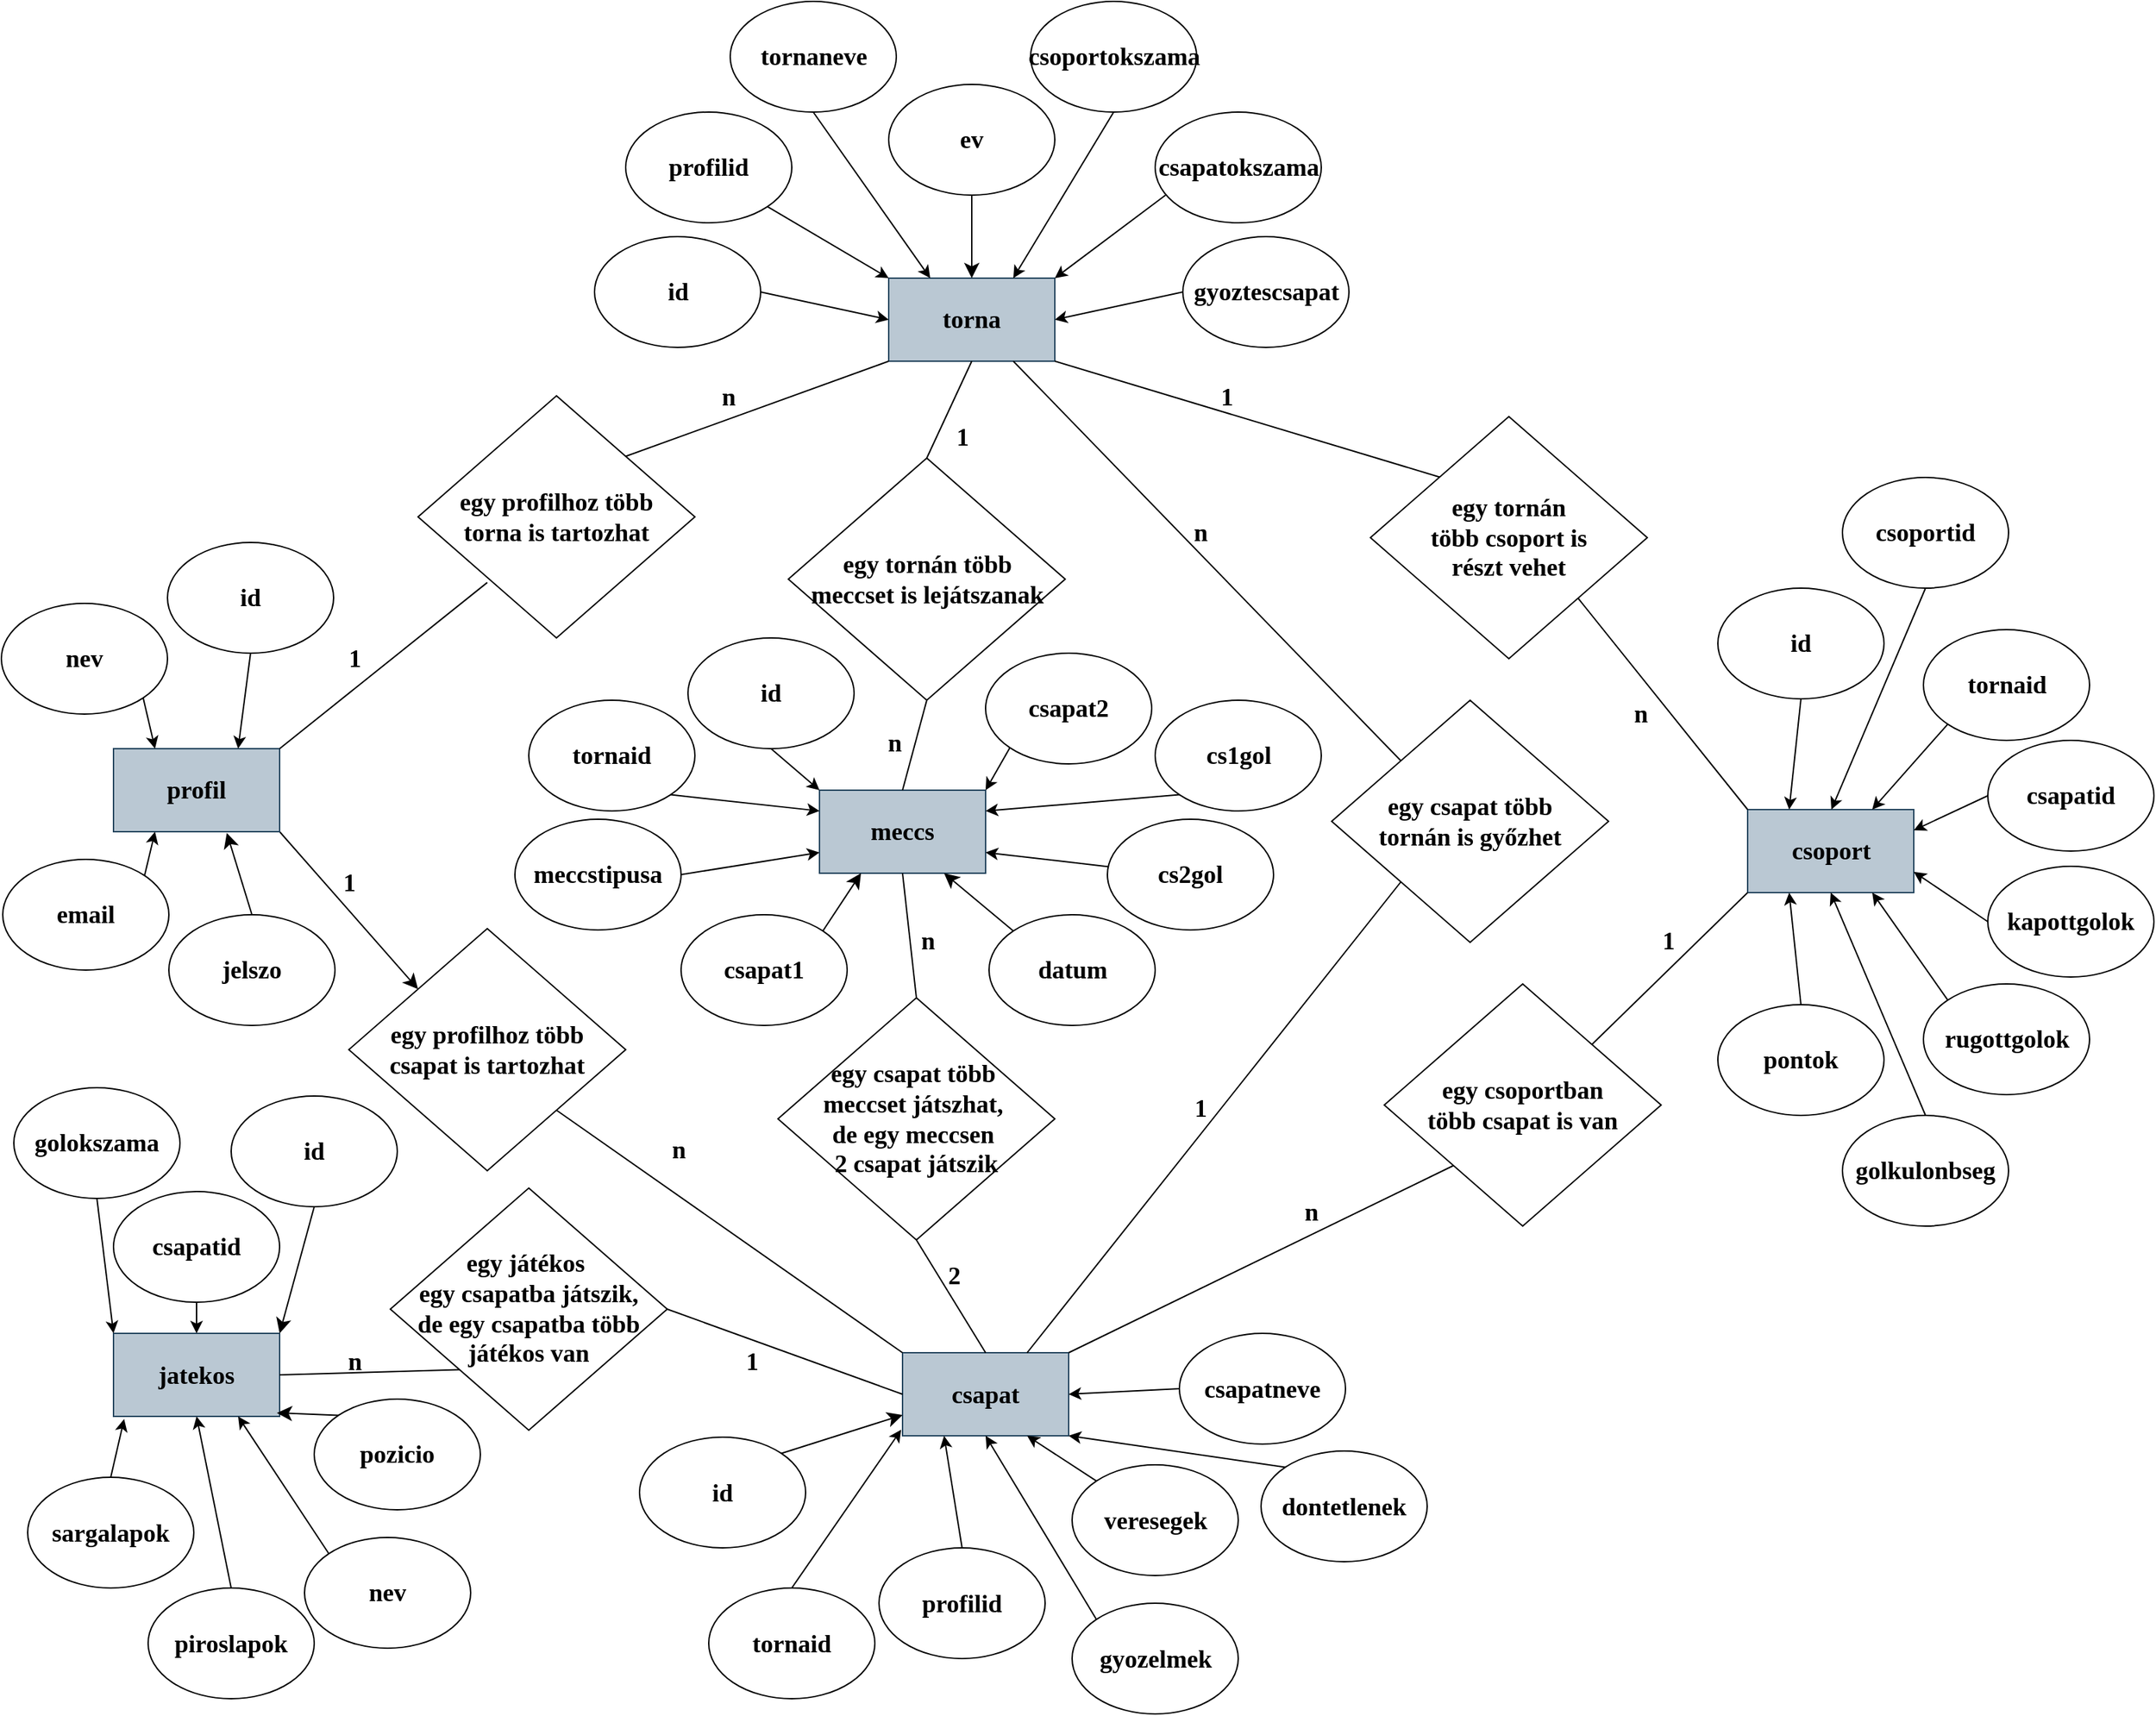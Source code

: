 <mxfile version="26.1.1">
  <diagram name="1 oldal" id="45SWZGfpTmhMQtiN2HCz">
    <mxGraphModel dx="5502" dy="1238" grid="1" gridSize="10" guides="1" tooltips="1" connect="1" arrows="1" fold="1" page="1" pageScale="1" pageWidth="827" pageHeight="1169" math="0" shadow="0">
      <root>
        <mxCell id="0" />
        <mxCell id="1" parent="0" />
        <mxCell id="uHJgrBrWEWg00T_D0lwI-1" value="&lt;font&gt;torna&lt;/font&gt;" style="rounded=0;whiteSpace=wrap;html=1;strokeWidth=1;fontStyle=1;fontSize=18;fontFamily=Times New Roman;fillColor=#bac8d3;strokeColor=#23445d;align=center;" parent="1" vertex="1">
          <mxGeometry x="-2568" y="200" width="120" height="60" as="geometry" />
        </mxCell>
        <mxCell id="uHJgrBrWEWg00T_D0lwI-2" value="&lt;font&gt;tornaneve&lt;/font&gt;" style="ellipse;whiteSpace=wrap;html=1;strokeWidth=1;fontStyle=1;fontSize=18;fontFamily=Times New Roman;align=center;" parent="1" vertex="1">
          <mxGeometry x="-2682.5" width="120" height="80" as="geometry" />
        </mxCell>
        <mxCell id="uHJgrBrWEWg00T_D0lwI-3" value="&lt;font&gt;csapatokszama&lt;/font&gt;" style="ellipse;whiteSpace=wrap;html=1;strokeWidth=1;fontStyle=1;fontSize=18;fontFamily=Times New Roman;align=center;" parent="1" vertex="1">
          <mxGeometry x="-2375.5" y="80" width="120" height="80" as="geometry" />
        </mxCell>
        <mxCell id="uHJgrBrWEWg00T_D0lwI-4" value="&lt;font&gt;id&lt;/font&gt;" style="ellipse;whiteSpace=wrap;html=1;strokeWidth=1;fontStyle=1;fontSize=18;fontFamily=Times New Roman;align=center;" parent="1" vertex="1">
          <mxGeometry x="-2780.5" y="170" width="120" height="80" as="geometry" />
        </mxCell>
        <mxCell id="uHJgrBrWEWg00T_D0lwI-6" value="&lt;font&gt;gyoztescsapat&lt;/font&gt;" style="ellipse;whiteSpace=wrap;html=1;strokeWidth=1;fontStyle=1;fontSize=18;fontFamily=Times New Roman;align=center;" parent="1" vertex="1">
          <mxGeometry x="-2355.5" y="170" width="120" height="80" as="geometry" />
        </mxCell>
        <mxCell id="uHJgrBrWEWg00T_D0lwI-7" value="" style="endArrow=classic;html=1;rounded=0;exitX=1;exitY=0.5;exitDx=0;exitDy=0;strokeWidth=1;fontStyle=1;fontSize=18;fontFamily=Times New Roman;entryX=0;entryY=0.5;entryDx=0;entryDy=0;align=center;" parent="1" source="uHJgrBrWEWg00T_D0lwI-4" target="uHJgrBrWEWg00T_D0lwI-1" edge="1">
          <mxGeometry width="50" height="50" relative="1" as="geometry">
            <mxPoint x="-2422.5" y="300" as="sourcePoint" />
            <mxPoint x="-2588" y="210" as="targetPoint" />
          </mxGeometry>
        </mxCell>
        <mxCell id="uHJgrBrWEWg00T_D0lwI-8" value="" style="endArrow=classic;html=1;rounded=0;exitX=0.5;exitY=1;exitDx=0;exitDy=0;entryX=0.25;entryY=0;entryDx=0;entryDy=0;strokeWidth=1;fontStyle=1;fontSize=18;fontFamily=Times New Roman;align=center;" parent="1" source="uHJgrBrWEWg00T_D0lwI-2" target="uHJgrBrWEWg00T_D0lwI-1" edge="1">
          <mxGeometry width="50" height="50" relative="1" as="geometry">
            <mxPoint x="-2152.5" y="310" as="sourcePoint" />
            <mxPoint x="-2102.5" y="260" as="targetPoint" />
          </mxGeometry>
        </mxCell>
        <mxCell id="uHJgrBrWEWg00T_D0lwI-9" value="" style="endArrow=classic;html=1;rounded=0;entryX=1;entryY=0;entryDx=0;entryDy=0;strokeWidth=1;fontStyle=1;fontSize=18;fontFamily=Times New Roman;align=center;" parent="1" target="uHJgrBrWEWg00T_D0lwI-1" edge="1">
          <mxGeometry width="50" height="50" relative="1" as="geometry">
            <mxPoint x="-2368" y="140" as="sourcePoint" />
            <mxPoint x="-2102.5" y="260" as="targetPoint" />
          </mxGeometry>
        </mxCell>
        <mxCell id="uHJgrBrWEWg00T_D0lwI-10" value="" style="endArrow=classic;html=1;rounded=0;exitX=0;exitY=0.5;exitDx=0;exitDy=0;entryX=1;entryY=0.5;entryDx=0;entryDy=0;strokeWidth=1;fontStyle=1;fontSize=18;fontFamily=Times New Roman;align=center;" parent="1" source="uHJgrBrWEWg00T_D0lwI-6" target="uHJgrBrWEWg00T_D0lwI-1" edge="1">
          <mxGeometry width="50" height="50" relative="1" as="geometry">
            <mxPoint x="-2152.5" y="310" as="sourcePoint" />
            <mxPoint x="-2102.5" y="260" as="targetPoint" />
          </mxGeometry>
        </mxCell>
        <mxCell id="uHJgrBrWEWg00T_D0lwI-11" value="&lt;font&gt;csoport&lt;/font&gt;" style="rounded=0;whiteSpace=wrap;html=1;strokeWidth=1;fontStyle=1;fontSize=18;fontFamily=Times New Roman;fillColor=#bac8d3;strokeColor=#23445d;align=center;" parent="1" vertex="1">
          <mxGeometry x="-1947.5" y="584" width="120" height="60" as="geometry" />
        </mxCell>
        <mxCell id="uHJgrBrWEWg00T_D0lwI-12" value="&lt;font&gt;pontok&lt;/font&gt;" style="ellipse;whiteSpace=wrap;html=1;strokeWidth=1;fontStyle=1;fontSize=18;fontFamily=Times New Roman;align=center;" parent="1" vertex="1">
          <mxGeometry x="-1969" y="725" width="120" height="80" as="geometry" />
        </mxCell>
        <mxCell id="uHJgrBrWEWg00T_D0lwI-13" value="&lt;font&gt;id&lt;/font&gt;" style="ellipse;whiteSpace=wrap;html=1;strokeWidth=1;fontStyle=1;fontSize=18;fontFamily=Times New Roman;align=center;" parent="1" vertex="1">
          <mxGeometry x="-1969" y="424" width="120" height="80" as="geometry" />
        </mxCell>
        <mxCell id="uHJgrBrWEWg00T_D0lwI-14" value="&lt;font&gt;csoportid&lt;/font&gt;" style="ellipse;whiteSpace=wrap;html=1;strokeWidth=1;fontStyle=1;fontSize=18;fontFamily=Times New Roman;align=center;" parent="1" vertex="1">
          <mxGeometry x="-1879" y="344" width="120" height="80" as="geometry" />
        </mxCell>
        <mxCell id="uHJgrBrWEWg00T_D0lwI-16" value="" style="endArrow=classic;html=1;rounded=0;exitX=0.5;exitY=1;exitDx=0;exitDy=0;strokeWidth=1;fontStyle=1;fontSize=18;fontFamily=Times New Roman;align=center;" parent="1" source="uHJgrBrWEWg00T_D0lwI-14" edge="1">
          <mxGeometry width="50" height="50" relative="1" as="geometry">
            <mxPoint x="-1787.5" y="704" as="sourcePoint" />
            <mxPoint x="-1887" y="584" as="targetPoint" />
          </mxGeometry>
        </mxCell>
        <mxCell id="uHJgrBrWEWg00T_D0lwI-17" value="" style="endArrow=classic;html=1;rounded=0;exitX=0.5;exitY=0;exitDx=0;exitDy=0;entryX=0.25;entryY=1;entryDx=0;entryDy=0;strokeWidth=1;fontStyle=1;fontSize=18;fontFamily=Times New Roman;align=center;" parent="1" source="uHJgrBrWEWg00T_D0lwI-12" target="uHJgrBrWEWg00T_D0lwI-11" edge="1">
          <mxGeometry width="50" height="50" relative="1" as="geometry">
            <mxPoint x="-1887.5" y="714" as="sourcePoint" />
            <mxPoint x="-1887.5" y="644" as="targetPoint" />
          </mxGeometry>
        </mxCell>
        <mxCell id="uHJgrBrWEWg00T_D0lwI-18" value="" style="endArrow=classic;html=1;rounded=0;exitX=0.5;exitY=1;exitDx=0;exitDy=0;entryX=0.25;entryY=0;entryDx=0;entryDy=0;strokeWidth=1;fontStyle=1;fontSize=18;fontFamily=Times New Roman;align=center;" parent="1" source="uHJgrBrWEWg00T_D0lwI-13" target="uHJgrBrWEWg00T_D0lwI-11" edge="1">
          <mxGeometry width="50" height="50" relative="1" as="geometry">
            <mxPoint x="-1517.5" y="714" as="sourcePoint" />
            <mxPoint x="-1467.5" y="664" as="targetPoint" />
          </mxGeometry>
        </mxCell>
        <mxCell id="uHJgrBrWEWg00T_D0lwI-20" value="&lt;font&gt;golkulonbseg&lt;/font&gt;" style="ellipse;whiteSpace=wrap;html=1;strokeWidth=1;fontStyle=1;fontSize=18;fontFamily=Times New Roman;align=center;" parent="1" vertex="1">
          <mxGeometry x="-1879" y="805" width="120" height="80" as="geometry" />
        </mxCell>
        <mxCell id="uHJgrBrWEWg00T_D0lwI-21" value="&lt;font&gt;kapottgolok&lt;/font&gt;" style="ellipse;whiteSpace=wrap;html=1;strokeWidth=1;fontStyle=1;fontSize=18;fontFamily=Times New Roman;align=center;" parent="1" vertex="1">
          <mxGeometry x="-1774" y="625" width="120" height="80" as="geometry" />
        </mxCell>
        <mxCell id="uHJgrBrWEWg00T_D0lwI-22" value="&lt;font&gt;tornaid&lt;/font&gt;" style="ellipse;whiteSpace=wrap;html=1;strokeWidth=1;fontStyle=1;fontSize=18;fontFamily=Times New Roman;align=center;" parent="1" vertex="1">
          <mxGeometry x="-1820.5" y="454" width="120" height="80" as="geometry" />
        </mxCell>
        <mxCell id="uHJgrBrWEWg00T_D0lwI-28" value="" style="endArrow=classic;html=1;rounded=0;exitX=0.5;exitY=0;exitDx=0;exitDy=0;entryX=0.5;entryY=1;entryDx=0;entryDy=0;strokeWidth=1;fontStyle=1;fontSize=18;fontFamily=Times New Roman;align=center;" parent="1" source="uHJgrBrWEWg00T_D0lwI-20" target="uHJgrBrWEWg00T_D0lwI-11" edge="1">
          <mxGeometry width="50" height="50" relative="1" as="geometry">
            <mxPoint x="-1887.5" y="444" as="sourcePoint" />
            <mxPoint x="-1837.5" y="394" as="targetPoint" />
          </mxGeometry>
        </mxCell>
        <mxCell id="uHJgrBrWEWg00T_D0lwI-29" value="" style="endArrow=classic;html=1;rounded=0;entryX=1;entryY=0.75;entryDx=0;entryDy=0;exitX=0;exitY=0.5;exitDx=0;exitDy=0;strokeWidth=1;fontStyle=1;fontSize=18;fontFamily=Times New Roman;align=center;" parent="1" source="uHJgrBrWEWg00T_D0lwI-21" target="uHJgrBrWEWg00T_D0lwI-11" edge="1">
          <mxGeometry width="50" height="50" relative="1" as="geometry">
            <mxPoint x="-1626.5" y="574" as="sourcePoint" />
            <mxPoint x="-1837.5" y="394" as="targetPoint" />
          </mxGeometry>
        </mxCell>
        <mxCell id="uHJgrBrWEWg00T_D0lwI-30" value="" style="endArrow=classic;html=1;rounded=0;exitX=0;exitY=1;exitDx=0;exitDy=0;entryX=0.75;entryY=0;entryDx=0;entryDy=0;strokeWidth=1;fontStyle=1;fontSize=18;fontFamily=Times New Roman;align=center;" parent="1" source="uHJgrBrWEWg00T_D0lwI-22" target="uHJgrBrWEWg00T_D0lwI-11" edge="1">
          <mxGeometry width="50" height="50" relative="1" as="geometry">
            <mxPoint x="-1887.5" y="444" as="sourcePoint" />
            <mxPoint x="-1837.5" y="394" as="targetPoint" />
          </mxGeometry>
        </mxCell>
        <mxCell id="uHJgrBrWEWg00T_D0lwI-32" value="csapatid" style="ellipse;whiteSpace=wrap;html=1;strokeWidth=1;fontStyle=1;fontSize=18;fontFamily=Times New Roman;align=center;" parent="1" vertex="1">
          <mxGeometry x="-1774" y="534" width="120" height="80" as="geometry" />
        </mxCell>
        <mxCell id="uHJgrBrWEWg00T_D0lwI-33" value="rugottgolok" style="ellipse;whiteSpace=wrap;html=1;strokeWidth=1;fontStyle=1;fontSize=18;fontFamily=Times New Roman;align=center;" parent="1" vertex="1">
          <mxGeometry x="-1820.5" y="710" width="120" height="80" as="geometry" />
        </mxCell>
        <mxCell id="uHJgrBrWEWg00T_D0lwI-37" value="" style="endArrow=classic;html=1;rounded=0;exitX=0;exitY=0;exitDx=0;exitDy=0;entryX=0.75;entryY=1;entryDx=0;entryDy=0;strokeWidth=1;fontStyle=1;fontSize=18;fontFamily=Times New Roman;align=center;" parent="1" source="uHJgrBrWEWg00T_D0lwI-33" target="uHJgrBrWEWg00T_D0lwI-11" edge="1">
          <mxGeometry width="50" height="50" relative="1" as="geometry">
            <mxPoint x="-1796.5" y="664" as="sourcePoint" />
            <mxPoint x="-1746.5" y="614" as="targetPoint" />
          </mxGeometry>
        </mxCell>
        <mxCell id="uHJgrBrWEWg00T_D0lwI-38" value="" style="endArrow=classic;html=1;rounded=0;exitX=0;exitY=0.5;exitDx=0;exitDy=0;entryX=1;entryY=0.25;entryDx=0;entryDy=0;strokeWidth=1;fontStyle=1;fontSize=18;fontFamily=Times New Roman;align=center;" parent="1" source="uHJgrBrWEWg00T_D0lwI-32" target="uHJgrBrWEWg00T_D0lwI-11" edge="1">
          <mxGeometry width="50" height="50" relative="1" as="geometry">
            <mxPoint x="-1796.5" y="664" as="sourcePoint" />
            <mxPoint x="-1746.5" y="614" as="targetPoint" />
          </mxGeometry>
        </mxCell>
        <mxCell id="eKnDjKVCo1M3a6YPKCMk-15" style="edgeStyle=none;curved=1;rounded=0;orthogonalLoop=1;jettySize=auto;html=1;exitX=1;exitY=1;exitDx=0;exitDy=0;entryX=0;entryY=0;entryDx=0;entryDy=0;fontSize=18;startSize=8;endSize=8;fontStyle=1;align=center;fontFamily=Times New Roman;" edge="1" parent="1" source="PWvbE_PI87FFjgbpCW56-3" target="PWvbE_PI87FFjgbpCW56-80">
          <mxGeometry relative="1" as="geometry" />
        </mxCell>
        <mxCell id="eKnDjKVCo1M3a6YPKCMk-16" value="1" style="edgeLabel;html=1;align=center;verticalAlign=middle;resizable=0;points=[];fontSize=18;fontStyle=1;fontFamily=Times New Roman;" vertex="1" connectable="0" parent="eKnDjKVCo1M3a6YPKCMk-15">
          <mxGeometry x="-0.208" y="13" relative="1" as="geometry">
            <mxPoint as="offset" />
          </mxGeometry>
        </mxCell>
        <mxCell id="PWvbE_PI87FFjgbpCW56-3" value="&lt;font&gt;&lt;span&gt;profil&lt;/span&gt;&lt;/font&gt;" style="rounded=0;whiteSpace=wrap;html=1;fontSize=18;strokeWidth=1;fontStyle=1;fillColor=#bac8d3;strokeColor=#23445d;align=center;fontFamily=Times New Roman;" parent="1" vertex="1">
          <mxGeometry x="-3128" y="540" width="120" height="60" as="geometry" />
        </mxCell>
        <mxCell id="PWvbE_PI87FFjgbpCW56-4" value="&lt;font&gt;id&lt;/font&gt;" style="ellipse;whiteSpace=wrap;html=1;strokeWidth=1;fontStyle=1;fontSize=18;fontFamily=Times New Roman;align=center;" parent="1" vertex="1">
          <mxGeometry x="-3089" y="391" width="120" height="80" as="geometry" />
        </mxCell>
        <mxCell id="PWvbE_PI87FFjgbpCW56-6" value="&lt;font&gt;nev&lt;/font&gt;" style="ellipse;whiteSpace=wrap;html=1;strokeWidth=1;fontStyle=1;fontSize=18;fontFamily=Times New Roman;align=center;" parent="1" vertex="1">
          <mxGeometry x="-3209" y="435" width="120" height="80" as="geometry" />
        </mxCell>
        <mxCell id="PWvbE_PI87FFjgbpCW56-7" value="&lt;font&gt;email&lt;/font&gt;" style="ellipse;whiteSpace=wrap;html=1;strokeWidth=1;fontStyle=1;fontSize=18;fontFamily=Times New Roman;align=center;" parent="1" vertex="1">
          <mxGeometry x="-3208" y="620" width="120" height="80" as="geometry" />
        </mxCell>
        <mxCell id="PWvbE_PI87FFjgbpCW56-8" value="" style="endArrow=classic;html=1;rounded=0;exitX=0.5;exitY=1;exitDx=0;exitDy=0;fontSize=18;strokeWidth=1;fontStyle=1;entryX=0.75;entryY=0;entryDx=0;entryDy=0;align=center;fontFamily=Times New Roman;" parent="1" source="PWvbE_PI87FFjgbpCW56-4" target="PWvbE_PI87FFjgbpCW56-3" edge="1">
          <mxGeometry width="50" height="50" relative="1" as="geometry">
            <mxPoint x="-2938" y="450" as="sourcePoint" />
            <mxPoint x="-3128" y="555" as="targetPoint" />
          </mxGeometry>
        </mxCell>
        <mxCell id="PWvbE_PI87FFjgbpCW56-10" value="" style="endArrow=classic;html=1;rounded=0;fontSize=18;strokeWidth=1;fontStyle=1;entryX=0.25;entryY=1;entryDx=0;entryDy=0;exitX=1;exitY=0;exitDx=0;exitDy=0;align=center;fontFamily=Times New Roman;" parent="1" source="PWvbE_PI87FFjgbpCW56-7" target="PWvbE_PI87FFjgbpCW56-3" edge="1">
          <mxGeometry width="50" height="50" relative="1" as="geometry">
            <mxPoint x="-3226" y="570" as="sourcePoint" />
            <mxPoint x="-3128" y="600" as="targetPoint" />
          </mxGeometry>
        </mxCell>
        <mxCell id="PWvbE_PI87FFjgbpCW56-11" value="" style="endArrow=classic;html=1;rounded=0;exitX=1;exitY=1;exitDx=0;exitDy=0;entryX=0.25;entryY=0;entryDx=0;entryDy=0;fontSize=18;strokeWidth=1;fontStyle=1;align=center;fontFamily=Times New Roman;" parent="1" source="PWvbE_PI87FFjgbpCW56-6" target="PWvbE_PI87FFjgbpCW56-3" edge="1">
          <mxGeometry width="50" height="50" relative="1" as="geometry">
            <mxPoint x="-2938" y="450" as="sourcePoint" />
            <mxPoint x="-2888" y="400" as="targetPoint" />
          </mxGeometry>
        </mxCell>
        <mxCell id="PWvbE_PI87FFjgbpCW56-12" value="&lt;font&gt;&lt;span&gt;csapat&lt;/span&gt;&lt;/font&gt;" style="rounded=0;whiteSpace=wrap;html=1;fontSize=18;strokeWidth=1;fontStyle=1;fillColor=#bac8d3;strokeColor=#23445d;align=center;fontFamily=Times New Roman;" parent="1" vertex="1">
          <mxGeometry x="-2558" y="976.5" width="120" height="60" as="geometry" />
        </mxCell>
        <mxCell id="PWvbE_PI87FFjgbpCW56-13" value="&lt;font&gt;csapatneve&lt;/font&gt;" style="ellipse;whiteSpace=wrap;html=1;strokeWidth=1;fontStyle=1;fontSize=18;fontFamily=Times New Roman;align=center;" parent="1" vertex="1">
          <mxGeometry x="-2358" y="962.5" width="120" height="80" as="geometry" />
        </mxCell>
        <mxCell id="PWvbE_PI87FFjgbpCW56-14" value="&lt;font&gt;dontetlenek&lt;/font&gt;" style="ellipse;whiteSpace=wrap;html=1;strokeWidth=1;fontStyle=1;fontSize=18;fontFamily=Times New Roman;align=center;" parent="1" vertex="1">
          <mxGeometry x="-2299" y="1047.5" width="120" height="80" as="geometry" />
        </mxCell>
        <mxCell id="PWvbE_PI87FFjgbpCW56-15" value="&lt;font&gt;tornaid&lt;/font&gt;" style="ellipse;whiteSpace=wrap;html=1;strokeWidth=1;fontStyle=1;fontSize=18;fontFamily=Times New Roman;align=center;" parent="1" vertex="1">
          <mxGeometry x="-2698" y="1146.5" width="120" height="80" as="geometry" />
        </mxCell>
        <mxCell id="PWvbE_PI87FFjgbpCW56-17" value="" style="endArrow=classic;html=1;rounded=0;exitX=0;exitY=0.5;exitDx=0;exitDy=0;fontSize=18;strokeWidth=1;fontStyle=1;entryX=1;entryY=0.5;entryDx=0;entryDy=0;align=center;fontFamily=Times New Roman;" parent="1" source="PWvbE_PI87FFjgbpCW56-13" target="PWvbE_PI87FFjgbpCW56-12" edge="1">
          <mxGeometry width="50" height="50" relative="1" as="geometry">
            <mxPoint x="-2395" y="876.5" as="sourcePoint" />
            <mxPoint x="-2438" y="1007.5" as="targetPoint" />
          </mxGeometry>
        </mxCell>
        <mxCell id="PWvbE_PI87FFjgbpCW56-18" value="" style="endArrow=classic;html=1;rounded=0;exitX=0;exitY=0;exitDx=0;exitDy=0;fontSize=18;strokeWidth=1;fontStyle=1;entryX=1;entryY=1;entryDx=0;entryDy=0;align=center;fontFamily=Times New Roman;" parent="1" source="PWvbE_PI87FFjgbpCW56-14" target="PWvbE_PI87FFjgbpCW56-12" edge="1">
          <mxGeometry width="50" height="50" relative="1" as="geometry">
            <mxPoint x="-2425" y="866.5" as="sourcePoint" />
            <mxPoint x="-2438" y="1037.5" as="targetPoint" />
          </mxGeometry>
        </mxCell>
        <mxCell id="PWvbE_PI87FFjgbpCW56-20" value="" style="endArrow=classic;html=1;rounded=0;exitX=0.5;exitY=0;exitDx=0;exitDy=0;entryX=-0.008;entryY=0.927;entryDx=0;entryDy=0;fontSize=18;strokeWidth=1;fontStyle=1;entryPerimeter=0;align=center;fontFamily=Times New Roman;" parent="1" source="PWvbE_PI87FFjgbpCW56-15" target="PWvbE_PI87FFjgbpCW56-12" edge="1">
          <mxGeometry width="50" height="50" relative="1" as="geometry">
            <mxPoint x="-2602" y="866.5" as="sourcePoint" />
            <mxPoint x="-2345" y="826.5" as="targetPoint" />
          </mxGeometry>
        </mxCell>
        <mxCell id="PWvbE_PI87FFjgbpCW56-21" value="&lt;font&gt;&lt;span&gt;meccs&lt;/span&gt;&lt;/font&gt;" style="rounded=0;whiteSpace=wrap;html=1;fontSize=18;strokeWidth=1;fontStyle=1;fillColor=#bac8d3;strokeColor=#23445d;align=center;fontFamily=Times New Roman;" parent="1" vertex="1">
          <mxGeometry x="-2618" y="570" width="120" height="60" as="geometry" />
        </mxCell>
        <mxCell id="PWvbE_PI87FFjgbpCW56-22" value="&lt;font&gt;id&lt;/font&gt;" style="ellipse;whiteSpace=wrap;html=1;strokeWidth=1;fontStyle=1;fontSize=18;fontFamily=Times New Roman;align=center;" parent="1" vertex="1">
          <mxGeometry x="-2713" y="460" width="120" height="80" as="geometry" />
        </mxCell>
        <mxCell id="PWvbE_PI87FFjgbpCW56-23" value="&lt;font&gt;tornaid&lt;/font&gt;" style="ellipse;whiteSpace=wrap;html=1;strokeWidth=1;fontStyle=1;fontSize=18;fontFamily=Times New Roman;align=center;" parent="1" vertex="1">
          <mxGeometry x="-2828" y="505" width="120" height="80" as="geometry" />
        </mxCell>
        <mxCell id="PWvbE_PI87FFjgbpCW56-24" value="&lt;font&gt;csapat2&lt;/font&gt;" style="ellipse;whiteSpace=wrap;html=1;strokeWidth=1;fontStyle=1;fontSize=18;fontFamily=Times New Roman;align=center;" parent="1" vertex="1">
          <mxGeometry x="-2498" y="471" width="120" height="80" as="geometry" />
        </mxCell>
        <mxCell id="PWvbE_PI87FFjgbpCW56-25" value="&lt;font&gt;meccstipusa&lt;/font&gt;" style="ellipse;whiteSpace=wrap;html=1;strokeWidth=1;fontStyle=1;fontSize=18;fontFamily=Times New Roman;align=center;" parent="1" vertex="1">
          <mxGeometry x="-2838" y="591" width="120" height="80" as="geometry" />
        </mxCell>
        <mxCell id="PWvbE_PI87FFjgbpCW56-26" value="" style="endArrow=classic;html=1;rounded=0;exitX=0.5;exitY=1;exitDx=0;exitDy=0;entryX=0;entryY=0;entryDx=0;entryDy=0;fontSize=18;strokeWidth=1;fontStyle=1;align=center;fontFamily=Times New Roman;" parent="1" source="PWvbE_PI87FFjgbpCW56-22" target="PWvbE_PI87FFjgbpCW56-21" edge="1">
          <mxGeometry width="50" height="50" relative="1" as="geometry">
            <mxPoint x="-2428" y="470" as="sourcePoint" />
            <mxPoint x="-2378" y="420" as="targetPoint" />
          </mxGeometry>
        </mxCell>
        <mxCell id="PWvbE_PI87FFjgbpCW56-27" value="" style="endArrow=classic;html=1;rounded=0;exitX=1;exitY=1;exitDx=0;exitDy=0;entryX=0;entryY=0.25;entryDx=0;entryDy=0;fontSize=18;strokeWidth=1;fontStyle=1;align=center;fontFamily=Times New Roman;" parent="1" source="PWvbE_PI87FFjgbpCW56-23" target="PWvbE_PI87FFjgbpCW56-21" edge="1">
          <mxGeometry width="50" height="50" relative="1" as="geometry">
            <mxPoint x="-2428" y="470" as="sourcePoint" />
            <mxPoint x="-2378" y="420" as="targetPoint" />
          </mxGeometry>
        </mxCell>
        <mxCell id="PWvbE_PI87FFjgbpCW56-28" value="" style="endArrow=classic;html=1;rounded=0;exitX=1;exitY=0.5;exitDx=0;exitDy=0;entryX=0;entryY=0.75;entryDx=0;entryDy=0;fontSize=18;strokeWidth=1;fontStyle=1;align=center;fontFamily=Times New Roman;" parent="1" source="PWvbE_PI87FFjgbpCW56-25" target="PWvbE_PI87FFjgbpCW56-21" edge="1">
          <mxGeometry width="50" height="50" relative="1" as="geometry">
            <mxPoint x="-2428" y="470" as="sourcePoint" />
            <mxPoint x="-2378" y="420" as="targetPoint" />
          </mxGeometry>
        </mxCell>
        <mxCell id="PWvbE_PI87FFjgbpCW56-29" value="" style="endArrow=classic;html=1;rounded=0;exitX=0;exitY=1;exitDx=0;exitDy=0;entryX=1;entryY=0;entryDx=0;entryDy=0;fontSize=18;strokeWidth=1;fontStyle=1;align=center;fontFamily=Times New Roman;" parent="1" source="PWvbE_PI87FFjgbpCW56-24" target="PWvbE_PI87FFjgbpCW56-21" edge="1">
          <mxGeometry width="50" height="50" relative="1" as="geometry">
            <mxPoint x="-2428" y="470" as="sourcePoint" />
            <mxPoint x="-2378" y="420" as="targetPoint" />
          </mxGeometry>
        </mxCell>
        <mxCell id="PWvbE_PI87FFjgbpCW56-30" value="&lt;font&gt;&lt;span&gt;jatekos&lt;/span&gt;&lt;/font&gt;" style="rounded=0;whiteSpace=wrap;html=1;fontSize=18;strokeWidth=1;fontStyle=1;fillColor=#bac8d3;strokeColor=#23445d;align=center;fontFamily=Times New Roman;" parent="1" vertex="1">
          <mxGeometry x="-3128" y="962.5" width="120" height="60" as="geometry" />
        </mxCell>
        <mxCell id="PWvbE_PI87FFjgbpCW56-31" value="&lt;font&gt;nev&lt;/font&gt;" style="ellipse;whiteSpace=wrap;html=1;strokeWidth=1;fontStyle=1;fontSize=18;fontFamily=Times New Roman;align=center;" parent="1" vertex="1">
          <mxGeometry x="-2990" y="1110" width="120" height="80" as="geometry" />
        </mxCell>
        <mxCell id="eKnDjKVCo1M3a6YPKCMk-45" style="edgeStyle=none;curved=1;rounded=0;orthogonalLoop=1;jettySize=auto;html=1;exitX=0.5;exitY=1;exitDx=0;exitDy=0;entryX=1;entryY=0;entryDx=0;entryDy=0;fontSize=18;startSize=8;endSize=8;fontStyle=1;align=center;fontFamily=Times New Roman;" edge="1" parent="1" source="PWvbE_PI87FFjgbpCW56-32" target="PWvbE_PI87FFjgbpCW56-30">
          <mxGeometry relative="1" as="geometry" />
        </mxCell>
        <mxCell id="PWvbE_PI87FFjgbpCW56-32" value="&lt;font&gt;id&lt;/font&gt;" style="ellipse;whiteSpace=wrap;html=1;strokeWidth=1;fontStyle=1;fontSize=18;fontFamily=Times New Roman;align=center;" parent="1" vertex="1">
          <mxGeometry x="-3043" y="791" width="120" height="80" as="geometry" />
        </mxCell>
        <mxCell id="PWvbE_PI87FFjgbpCW56-33" value="&lt;font&gt;csapatid&lt;/font&gt;" style="ellipse;whiteSpace=wrap;html=1;strokeWidth=1;fontStyle=1;fontSize=18;fontFamily=Times New Roman;align=center;" parent="1" vertex="1">
          <mxGeometry x="-3128" y="860" width="120" height="80" as="geometry" />
        </mxCell>
        <mxCell id="PWvbE_PI87FFjgbpCW56-34" value="&lt;font&gt;golokszama&lt;/font&gt;" style="ellipse;whiteSpace=wrap;html=1;strokeWidth=1;fontStyle=1;fontSize=18;fontFamily=Times New Roman;align=center;" parent="1" vertex="1">
          <mxGeometry x="-3200" y="785" width="120" height="80" as="geometry" />
        </mxCell>
        <mxCell id="PWvbE_PI87FFjgbpCW56-35" value="" style="endArrow=classic;html=1;rounded=0;exitX=0;exitY=0;exitDx=0;exitDy=0;entryX=0.75;entryY=1;entryDx=0;entryDy=0;fontSize=18;strokeWidth=1;fontStyle=1;align=center;fontFamily=Times New Roman;" parent="1" source="PWvbE_PI87FFjgbpCW56-31" target="PWvbE_PI87FFjgbpCW56-30" edge="1">
          <mxGeometry width="50" height="50" relative="1" as="geometry">
            <mxPoint x="-2948" y="862.5" as="sourcePoint" />
            <mxPoint x="-2898" y="812.5" as="targetPoint" />
          </mxGeometry>
        </mxCell>
        <mxCell id="PWvbE_PI87FFjgbpCW56-37" value="" style="endArrow=classic;html=1;rounded=0;exitX=0.5;exitY=1;exitDx=0;exitDy=0;entryX=0;entryY=0;entryDx=0;entryDy=0;fontSize=18;strokeWidth=1;fontStyle=1;align=center;fontFamily=Times New Roman;" parent="1" source="PWvbE_PI87FFjgbpCW56-34" target="PWvbE_PI87FFjgbpCW56-30" edge="1">
          <mxGeometry width="50" height="50" relative="1" as="geometry">
            <mxPoint x="-2948" y="862.5" as="sourcePoint" />
            <mxPoint x="-2898" y="812.5" as="targetPoint" />
          </mxGeometry>
        </mxCell>
        <mxCell id="PWvbE_PI87FFjgbpCW56-38" value="" style="endArrow=classic;html=1;rounded=0;exitX=0.5;exitY=1;exitDx=0;exitDy=0;entryX=0.5;entryY=0;entryDx=0;entryDy=0;fontSize=18;strokeWidth=1;fontStyle=1;align=center;fontFamily=Times New Roman;" parent="1" source="PWvbE_PI87FFjgbpCW56-33" target="PWvbE_PI87FFjgbpCW56-30" edge="1">
          <mxGeometry width="50" height="50" relative="1" as="geometry">
            <mxPoint x="-2948" y="862.5" as="sourcePoint" />
            <mxPoint x="-2898" y="812.5" as="targetPoint" />
          </mxGeometry>
        </mxCell>
        <mxCell id="PWvbE_PI87FFjgbpCW56-39" value="&lt;font&gt;sargalapok&lt;/font&gt;" style="ellipse;whiteSpace=wrap;html=1;strokeWidth=1;fontStyle=1;fontSize=18;fontFamily=Times New Roman;align=center;" parent="1" vertex="1">
          <mxGeometry x="-3190" y="1066.5" width="120" height="80" as="geometry" />
        </mxCell>
        <mxCell id="PWvbE_PI87FFjgbpCW56-40" value="" style="endArrow=classic;html=1;rounded=0;exitX=0.5;exitY=0;exitDx=0;exitDy=0;entryX=0.064;entryY=1.032;entryDx=0;entryDy=0;fontSize=18;strokeWidth=1;fontStyle=1;align=center;entryPerimeter=0;fontFamily=Times New Roman;" parent="1" source="PWvbE_PI87FFjgbpCW56-39" target="PWvbE_PI87FFjgbpCW56-30" edge="1">
          <mxGeometry width="50" height="50" relative="1" as="geometry">
            <mxPoint x="-2758" y="1012.5" as="sourcePoint" />
            <mxPoint x="-2938" y="1142.5" as="targetPoint" />
          </mxGeometry>
        </mxCell>
        <mxCell id="PWvbE_PI87FFjgbpCW56-41" value="&lt;span style=&quot;background-color: transparent; color: light-dark(rgb(0, 0, 0), rgb(255, 255, 255));&quot;&gt;piroslapok&lt;/span&gt;" style="ellipse;whiteSpace=wrap;html=1;strokeWidth=1;fontStyle=1;fontSize=18;fontFamily=Times New Roman;align=center;" parent="1" vertex="1">
          <mxGeometry x="-3103" y="1146.5" width="120" height="80" as="geometry" />
        </mxCell>
        <mxCell id="PWvbE_PI87FFjgbpCW56-42" value="" style="endArrow=classic;html=1;rounded=0;exitX=0.5;exitY=0;exitDx=0;exitDy=0;entryX=0.5;entryY=1;entryDx=0;entryDy=0;fontSize=18;strokeWidth=1;fontStyle=1;align=center;fontFamily=Times New Roman;" parent="1" source="PWvbE_PI87FFjgbpCW56-41" target="PWvbE_PI87FFjgbpCW56-30" edge="1">
          <mxGeometry width="50" height="50" relative="1" as="geometry">
            <mxPoint x="-2598" y="962.5" as="sourcePoint" />
            <mxPoint x="-2778" y="1092.5" as="targetPoint" />
          </mxGeometry>
        </mxCell>
        <mxCell id="PWvbE_PI87FFjgbpCW56-43" value="&lt;font&gt;cs2gol&lt;/font&gt;" style="ellipse;whiteSpace=wrap;html=1;strokeWidth=1;fontStyle=1;fontSize=18;fontFamily=Times New Roman;align=center;" parent="1" vertex="1">
          <mxGeometry x="-2410" y="591" width="120" height="80" as="geometry" />
        </mxCell>
        <mxCell id="PWvbE_PI87FFjgbpCW56-44" value="&lt;font&gt;cs1gol&lt;/font&gt;" style="ellipse;whiteSpace=wrap;html=1;strokeWidth=1;fontStyle=1;fontSize=18;fontFamily=Times New Roman;align=center;" parent="1" vertex="1">
          <mxGeometry x="-2375.5" y="505" width="120" height="80" as="geometry" />
        </mxCell>
        <mxCell id="PWvbE_PI87FFjgbpCW56-45" value="" style="endArrow=classic;html=1;rounded=0;exitX=0.004;exitY=0.428;exitDx=0;exitDy=0;entryX=1;entryY=0.75;entryDx=0;entryDy=0;fontSize=18;strokeWidth=1;fontStyle=1;exitPerimeter=0;align=center;fontFamily=Times New Roman;" parent="1" source="PWvbE_PI87FFjgbpCW56-43" target="PWvbE_PI87FFjgbpCW56-21" edge="1">
          <mxGeometry width="50" height="50" relative="1" as="geometry">
            <mxPoint x="-2218" y="590" as="sourcePoint" />
            <mxPoint x="-2398" y="720" as="targetPoint" />
          </mxGeometry>
        </mxCell>
        <mxCell id="PWvbE_PI87FFjgbpCW56-46" value="" style="endArrow=classic;html=1;rounded=0;exitX=0;exitY=1;exitDx=0;exitDy=0;entryX=1;entryY=0.25;entryDx=0;entryDy=0;fontSize=18;strokeWidth=1;fontStyle=1;align=center;fontFamily=Times New Roman;" parent="1" source="PWvbE_PI87FFjgbpCW56-44" target="PWvbE_PI87FFjgbpCW56-21" edge="1">
          <mxGeometry width="50" height="50" relative="1" as="geometry">
            <mxPoint x="-2218" y="590" as="sourcePoint" />
            <mxPoint x="-2398" y="750" as="targetPoint" />
          </mxGeometry>
        </mxCell>
        <mxCell id="PWvbE_PI87FFjgbpCW56-48" value="&lt;font&gt;gyozelmek&lt;/font&gt;" style="ellipse;whiteSpace=wrap;html=1;strokeWidth=1;fontStyle=1;fontSize=18;fontFamily=Times New Roman;align=center;" parent="1" vertex="1">
          <mxGeometry x="-2435.5" y="1157.5" width="120" height="80" as="geometry" />
        </mxCell>
        <mxCell id="PWvbE_PI87FFjgbpCW56-49" value="&lt;font&gt;veresegek&lt;/font&gt;" style="ellipse;whiteSpace=wrap;html=1;strokeWidth=1;fontStyle=1;fontSize=18;fontFamily=Times New Roman;align=center;" parent="1" vertex="1">
          <mxGeometry x="-2435.5" y="1057.5" width="120" height="80" as="geometry" />
        </mxCell>
        <mxCell id="PWvbE_PI87FFjgbpCW56-50" value="&lt;font&gt;profilid&lt;/font&gt;" style="ellipse;whiteSpace=wrap;html=1;strokeWidth=1;fontStyle=1;fontSize=18;fontFamily=Times New Roman;align=center;" parent="1" vertex="1">
          <mxGeometry x="-2575" y="1117.5" width="120" height="80" as="geometry" />
        </mxCell>
        <mxCell id="PWvbE_PI87FFjgbpCW56-51" value="" style="endArrow=classic;html=1;rounded=0;entryX=0.5;entryY=1;entryDx=0;entryDy=0;fontSize=18;strokeWidth=1;exitX=0;exitY=0;exitDx=0;exitDy=0;fontStyle=1;align=center;fontFamily=Times New Roman;" parent="1" source="PWvbE_PI87FFjgbpCW56-48" target="PWvbE_PI87FFjgbpCW56-12" edge="1">
          <mxGeometry width="50" height="50" relative="1" as="geometry">
            <mxPoint x="-2515" y="1096.5" as="sourcePoint" />
            <mxPoint x="-2515" y="1232.5" as="targetPoint" />
          </mxGeometry>
        </mxCell>
        <mxCell id="PWvbE_PI87FFjgbpCW56-52" value="" style="endArrow=classic;html=1;rounded=0;exitX=0;exitY=0;exitDx=0;exitDy=0;entryX=0.75;entryY=1;entryDx=0;entryDy=0;fontSize=18;strokeWidth=1;fontStyle=1;align=center;fontFamily=Times New Roman;" parent="1" source="PWvbE_PI87FFjgbpCW56-49" target="PWvbE_PI87FFjgbpCW56-12" edge="1">
          <mxGeometry width="50" height="50" relative="1" as="geometry">
            <mxPoint x="-2425" y="1146.5" as="sourcePoint" />
            <mxPoint x="-2455" y="1232.5" as="targetPoint" />
          </mxGeometry>
        </mxCell>
        <mxCell id="PWvbE_PI87FFjgbpCW56-53" value="" style="endArrow=classic;html=1;rounded=0;exitX=0.5;exitY=0;exitDx=0;exitDy=0;entryX=0.25;entryY=1;entryDx=0;entryDy=0;fontSize=18;strokeWidth=1;fontStyle=1;align=center;fontFamily=Times New Roman;" parent="1" source="PWvbE_PI87FFjgbpCW56-50" target="PWvbE_PI87FFjgbpCW56-12" edge="1">
          <mxGeometry width="50" height="50" relative="1" as="geometry">
            <mxPoint x="-2602" y="1146.5" as="sourcePoint" />
            <mxPoint x="-2575" y="1232.5" as="targetPoint" />
          </mxGeometry>
        </mxCell>
        <mxCell id="PWvbE_PI87FFjgbpCW56-55" value="egy csapat több&amp;nbsp;&lt;div&gt;meccset játszhat,&amp;nbsp;&lt;/div&gt;&lt;div&gt;de egy meccsen&amp;nbsp;&lt;/div&gt;&lt;div&gt;2 csapat játszik&lt;/div&gt;" style="rhombus;strokeWidth=1;fontStyle=1;fontSize=18;verticalAlign=middle;whiteSpace=wrap;html=1;horizontal=1;fontFamily=Times New Roman;align=center;" parent="1" vertex="1">
          <mxGeometry x="-2648" y="720" width="200" height="175" as="geometry" />
        </mxCell>
        <mxCell id="PWvbE_PI87FFjgbpCW56-64" value="" style="endArrow=none;html=1;rounded=0;entryX=0;entryY=1;entryDx=0;entryDy=0;exitX=1;exitY=0.5;exitDx=0;exitDy=0;fontStyle=1;fontSize=18;align=center;fontFamily=Times New Roman;" parent="1" source="PWvbE_PI87FFjgbpCW56-30" target="PWvbE_PI87FFjgbpCW56-79" edge="1">
          <mxGeometry width="50" height="50" relative="1" as="geometry">
            <mxPoint x="-2753" y="-40" as="sourcePoint" />
            <mxPoint x="-2863" y="-227.25" as="targetPoint" />
          </mxGeometry>
        </mxCell>
        <mxCell id="PWvbE_PI87FFjgbpCW56-79" value="egy játékos&amp;nbsp;&lt;div&gt;egy csapatba játszik,&lt;/div&gt;&lt;div&gt;&lt;span style=&quot;background-color: transparent; color: light-dark(rgb(0, 0, 0), rgb(255, 255, 255));&quot;&gt;de egy&amp;nbsp;&lt;/span&gt;&lt;span style=&quot;background-color: transparent; color: light-dark(rgb(0, 0, 0), rgb(255, 255, 255));&quot;&gt;csapatba több&lt;/span&gt;&lt;/div&gt;&lt;div&gt;&lt;div&gt;játékos van&lt;/div&gt;&lt;/div&gt;" style="rhombus;strokeWidth=1;fontStyle=1;fontSize=18;verticalAlign=middle;whiteSpace=wrap;html=1;horizontal=1;fontFamily=Times New Roman;align=center;" parent="1" vertex="1">
          <mxGeometry x="-2928" y="857.5" width="200" height="175" as="geometry" />
        </mxCell>
        <mxCell id="PWvbE_PI87FFjgbpCW56-80" value="egy profilhoz több&lt;div&gt;csapat is tartozhat&lt;/div&gt;" style="rhombus;strokeWidth=1;fontStyle=1;fontSize=18;verticalAlign=middle;whiteSpace=wrap;html=1;horizontal=1;fontFamily=Times New Roman;align=center;" parent="1" vertex="1">
          <mxGeometry x="-2958" y="670" width="200" height="175" as="geometry" />
        </mxCell>
        <mxCell id="PWvbE_PI87FFjgbpCW56-82" value="egy csoportban&lt;div&gt;több csapat is van&lt;/div&gt;" style="rhombus;strokeWidth=1;fontStyle=1;fontSize=18;verticalAlign=middle;whiteSpace=wrap;html=1;horizontal=1;fontFamily=Times New Roman;align=center;" parent="1" vertex="1">
          <mxGeometry x="-2210" y="710" width="200" height="175" as="geometry" />
        </mxCell>
        <mxCell id="PWvbE_PI87FFjgbpCW56-83" value="egy tornán&lt;div&gt;több&amp;nbsp;&lt;span style=&quot;background-color: transparent; color: light-dark(rgb(0, 0, 0), rgb(255, 255, 255));&quot;&gt;csoport is&lt;/span&gt;&lt;/div&gt;&lt;div&gt;&lt;span style=&quot;background-color: transparent; color: light-dark(rgb(0, 0, 0), rgb(255, 255, 255));&quot;&gt;részt vehet&lt;/span&gt;&lt;/div&gt;" style="rhombus;strokeWidth=1;fontStyle=1;fontSize=18;verticalAlign=middle;whiteSpace=wrap;html=1;horizontal=1;fontFamily=Times New Roman;align=center;" parent="1" vertex="1">
          <mxGeometry x="-2220" y="300" width="200" height="175" as="geometry" />
        </mxCell>
        <mxCell id="PWvbE_PI87FFjgbpCW56-84" value="egy csapat több&lt;div&gt;tornán is győzhet&lt;/div&gt;" style="rhombus;strokeWidth=1;fontStyle=1;fontSize=18;verticalAlign=middle;whiteSpace=wrap;html=1;horizontal=1;fontFamily=Times New Roman;align=center;" parent="1" vertex="1">
          <mxGeometry x="-2248" y="505" width="200" height="175" as="geometry" />
        </mxCell>
        <mxCell id="PWvbE_PI87FFjgbpCW56-85" value="n" style="text;html=1;align=center;verticalAlign=middle;resizable=0;points=[];autosize=1;strokeColor=none;fillColor=none;fontStyle=1;fontSize=18;fontFamily=Times New Roman;" parent="1" vertex="1">
          <mxGeometry x="-2969" y="962.5" width="30" height="40" as="geometry" />
        </mxCell>
        <mxCell id="PWvbE_PI87FFjgbpCW56-89" value="&lt;font&gt;profilid&lt;/font&gt;" style="ellipse;whiteSpace=wrap;html=1;strokeWidth=1;fontStyle=1;fontSize=18;fontFamily=Times New Roman;align=center;" parent="1" vertex="1">
          <mxGeometry x="-2758" y="80" width="120" height="80" as="geometry" />
        </mxCell>
        <mxCell id="PWvbE_PI87FFjgbpCW56-90" value="" style="endArrow=classic;html=1;rounded=0;exitX=1;exitY=1;exitDx=0;exitDy=0;entryX=0;entryY=0;entryDx=0;entryDy=0;fontSize=18;fontStyle=1;align=center;fontFamily=Times New Roman;" parent="1" source="PWvbE_PI87FFjgbpCW56-89" target="uHJgrBrWEWg00T_D0lwI-1" edge="1">
          <mxGeometry width="50" height="50" relative="1" as="geometry">
            <mxPoint x="-2735.5" y="160" as="sourcePoint" />
            <mxPoint x="-2685.5" y="110" as="targetPoint" />
          </mxGeometry>
        </mxCell>
        <mxCell id="PWvbE_PI87FFjgbpCW56-92" value="&lt;font&gt;csoportokszama&lt;/font&gt;" style="ellipse;whiteSpace=wrap;html=1;strokeWidth=1;fontStyle=1;fontSize=18;fontFamily=Times New Roman;align=center;" parent="1" vertex="1">
          <mxGeometry x="-2465.5" width="120" height="80" as="geometry" />
        </mxCell>
        <mxCell id="PWvbE_PI87FFjgbpCW56-93" value="" style="endArrow=classic;html=1;rounded=0;exitX=0.5;exitY=1;exitDx=0;exitDy=0;entryX=0.75;entryY=0;entryDx=0;entryDy=0;fontSize=18;fontStyle=1;align=center;fontFamily=Times New Roman;" parent="1" source="PWvbE_PI87FFjgbpCW56-92" target="uHJgrBrWEWg00T_D0lwI-1" edge="1">
          <mxGeometry width="50" height="50" relative="1" as="geometry">
            <mxPoint x="-2805.5" y="520" as="sourcePoint" />
            <mxPoint x="-2755.5" y="470" as="targetPoint" />
          </mxGeometry>
        </mxCell>
        <mxCell id="eKnDjKVCo1M3a6YPKCMk-3" style="edgeStyle=none;curved=1;rounded=0;orthogonalLoop=1;jettySize=auto;html=1;entryX=0.5;entryY=0;entryDx=0;entryDy=0;fontSize=18;startSize=8;endSize=8;fontStyle=1;align=center;fontFamily=Times New Roman;" edge="1" parent="1" source="eKnDjKVCo1M3a6YPKCMk-2" target="uHJgrBrWEWg00T_D0lwI-1">
          <mxGeometry relative="1" as="geometry" />
        </mxCell>
        <mxCell id="eKnDjKVCo1M3a6YPKCMk-2" value="&lt;font&gt;ev&lt;/font&gt;" style="ellipse;whiteSpace=wrap;html=1;strokeWidth=1;fontStyle=1;fontSize=18;fontFamily=Times New Roman;align=center;" vertex="1" parent="1">
          <mxGeometry x="-2568" y="60" width="120" height="80" as="geometry" />
        </mxCell>
        <mxCell id="eKnDjKVCo1M3a6YPKCMk-5" value="" style="endArrow=none;html=1;rounded=0;fontSize=18;startSize=8;endSize=8;curved=1;exitX=0;exitY=0.5;exitDx=0;exitDy=0;fontStyle=1;entryX=1;entryY=0.5;entryDx=0;entryDy=0;align=center;fontFamily=Times New Roman;" edge="1" parent="1" source="PWvbE_PI87FFjgbpCW56-12" target="PWvbE_PI87FFjgbpCW56-79">
          <mxGeometry width="50" height="50" relative="1" as="geometry">
            <mxPoint x="-2658" y="917.5" as="sourcePoint" />
            <mxPoint x="-2728" y="940" as="targetPoint" />
          </mxGeometry>
        </mxCell>
        <mxCell id="eKnDjKVCo1M3a6YPKCMk-6" value="1" style="text;html=1;align=center;verticalAlign=middle;resizable=0;points=[];autosize=1;strokeColor=none;fillColor=none;fontSize=18;fontStyle=1;fontFamily=Times New Roman;" vertex="1" parent="1">
          <mxGeometry x="-2682.5" y="962.5" width="30" height="40" as="geometry" />
        </mxCell>
        <mxCell id="eKnDjKVCo1M3a6YPKCMk-7" value="" style="endArrow=none;html=1;rounded=0;fontSize=18;startSize=8;endSize=8;curved=1;exitX=0.5;exitY=0;exitDx=0;exitDy=0;entryX=0.5;entryY=1;entryDx=0;entryDy=0;fontStyle=1;align=center;fontFamily=Times New Roman;" edge="1" parent="1" source="PWvbE_PI87FFjgbpCW56-12" target="PWvbE_PI87FFjgbpCW56-55">
          <mxGeometry width="50" height="50" relative="1" as="geometry">
            <mxPoint x="-2528" y="760" as="sourcePoint" />
            <mxPoint x="-2478" y="710" as="targetPoint" />
          </mxGeometry>
        </mxCell>
        <mxCell id="eKnDjKVCo1M3a6YPKCMk-8" value="2" style="edgeLabel;html=1;align=center;verticalAlign=middle;resizable=0;points=[];fontSize=18;fontStyle=1;fontFamily=Times New Roman;" vertex="1" connectable="0" parent="eKnDjKVCo1M3a6YPKCMk-7">
          <mxGeometry x="0.227" y="-9" relative="1" as="geometry">
            <mxPoint y="-1" as="offset" />
          </mxGeometry>
        </mxCell>
        <mxCell id="eKnDjKVCo1M3a6YPKCMk-10" value="" style="endArrow=none;html=1;rounded=0;fontSize=18;startSize=8;endSize=8;curved=1;entryX=0.5;entryY=1;entryDx=0;entryDy=0;exitX=0.5;exitY=0;exitDx=0;exitDy=0;fontStyle=1;align=center;fontFamily=Times New Roman;" edge="1" parent="1" source="PWvbE_PI87FFjgbpCW56-55" target="PWvbE_PI87FFjgbpCW56-21">
          <mxGeometry width="50" height="50" relative="1" as="geometry">
            <mxPoint x="-2648" y="950" as="sourcePoint" />
            <mxPoint x="-2598" y="900" as="targetPoint" />
          </mxGeometry>
        </mxCell>
        <mxCell id="eKnDjKVCo1M3a6YPKCMk-11" value="n" style="text;html=1;align=center;verticalAlign=middle;resizable=0;points=[];autosize=1;strokeColor=none;fillColor=none;fontSize=18;fontStyle=1;fontFamily=Times New Roman;" vertex="1" parent="1">
          <mxGeometry x="-2555.5" y="659" width="30" height="40" as="geometry" />
        </mxCell>
        <mxCell id="eKnDjKVCo1M3a6YPKCMk-12" value="" style="endArrow=none;html=1;rounded=0;fontSize=18;startSize=8;endSize=8;curved=1;entryX=0;entryY=0;entryDx=0;entryDy=0;exitX=1;exitY=1;exitDx=0;exitDy=0;fontStyle=1;align=center;fontFamily=Times New Roman;" edge="1" parent="1" source="PWvbE_PI87FFjgbpCW56-80" target="PWvbE_PI87FFjgbpCW56-12">
          <mxGeometry width="50" height="50" relative="1" as="geometry">
            <mxPoint x="-2738" y="990" as="sourcePoint" />
            <mxPoint x="-2688" y="940" as="targetPoint" />
          </mxGeometry>
        </mxCell>
        <mxCell id="eKnDjKVCo1M3a6YPKCMk-13" value="n" style="text;html=1;align=center;verticalAlign=middle;resizable=0;points=[];autosize=1;strokeColor=none;fillColor=none;fontSize=18;fontStyle=1;fontFamily=Times New Roman;" vertex="1" parent="1">
          <mxGeometry x="-2735.5" y="810" width="30" height="40" as="geometry" />
        </mxCell>
        <mxCell id="eKnDjKVCo1M3a6YPKCMk-17" value="egy profilhoz több&lt;div&gt;torna is tartozhat&lt;/div&gt;" style="rhombus;strokeWidth=1;fontStyle=1;fontSize=18;verticalAlign=middle;whiteSpace=wrap;html=1;horizontal=1;fontFamily=Times New Roman;align=center;" vertex="1" parent="1">
          <mxGeometry x="-2908" y="285" width="200" height="175" as="geometry" />
        </mxCell>
        <mxCell id="eKnDjKVCo1M3a6YPKCMk-18" value="" style="endArrow=none;html=1;rounded=0;fontSize=18;startSize=8;endSize=8;curved=1;exitX=1;exitY=0;exitDx=0;exitDy=0;entryX=0.25;entryY=0.771;entryDx=0;entryDy=0;entryPerimeter=0;fontStyle=1;align=center;fontFamily=Times New Roman;" edge="1" parent="1" source="PWvbE_PI87FFjgbpCW56-3" target="eKnDjKVCo1M3a6YPKCMk-17">
          <mxGeometry width="50" height="50" relative="1" as="geometry">
            <mxPoint x="-2828" y="390" as="sourcePoint" />
            <mxPoint x="-2778" y="340" as="targetPoint" />
          </mxGeometry>
        </mxCell>
        <mxCell id="eKnDjKVCo1M3a6YPKCMk-19" value="" style="endArrow=none;html=1;rounded=0;fontSize=18;startSize=8;endSize=8;curved=1;entryX=0;entryY=1;entryDx=0;entryDy=0;exitX=1;exitY=0;exitDx=0;exitDy=0;fontStyle=1;align=center;fontFamily=Times New Roman;" edge="1" parent="1" source="eKnDjKVCo1M3a6YPKCMk-17" target="uHJgrBrWEWg00T_D0lwI-1">
          <mxGeometry width="50" height="50" relative="1" as="geometry">
            <mxPoint x="-2828" y="390" as="sourcePoint" />
            <mxPoint x="-2778" y="340" as="targetPoint" />
          </mxGeometry>
        </mxCell>
        <mxCell id="eKnDjKVCo1M3a6YPKCMk-20" value="n" style="text;html=1;align=center;verticalAlign=middle;resizable=0;points=[];autosize=1;strokeColor=none;fillColor=none;fontSize=18;fontStyle=1;fontFamily=Times New Roman;" vertex="1" parent="1">
          <mxGeometry x="-2699" y="266" width="30" height="40" as="geometry" />
        </mxCell>
        <mxCell id="eKnDjKVCo1M3a6YPKCMk-21" value="1" style="text;html=1;align=center;verticalAlign=middle;resizable=0;points=[];autosize=1;strokeColor=none;fillColor=none;fontSize=18;fontStyle=1;fontFamily=Times New Roman;" vertex="1" parent="1">
          <mxGeometry x="-2969" y="455" width="30" height="40" as="geometry" />
        </mxCell>
        <mxCell id="eKnDjKVCo1M3a6YPKCMk-22" value="egy tornán több&lt;div&gt;meccset is lejátszanak&lt;/div&gt;" style="rhombus;strokeWidth=1;fontStyle=1;fontSize=18;verticalAlign=middle;whiteSpace=wrap;html=1;horizontal=1;fontFamily=Times New Roman;align=center;" vertex="1" parent="1">
          <mxGeometry x="-2640.5" y="330" width="200" height="175" as="geometry" />
        </mxCell>
        <mxCell id="eKnDjKVCo1M3a6YPKCMk-23" value="" style="endArrow=none;html=1;rounded=0;fontSize=18;startSize=8;endSize=8;curved=1;entryX=0.5;entryY=1;entryDx=0;entryDy=0;exitX=0.5;exitY=0;exitDx=0;exitDy=0;fontStyle=1;align=center;fontFamily=Times New Roman;" edge="1" parent="1" source="eKnDjKVCo1M3a6YPKCMk-22" target="uHJgrBrWEWg00T_D0lwI-1">
          <mxGeometry width="50" height="50" relative="1" as="geometry">
            <mxPoint x="-2418" y="600" as="sourcePoint" />
            <mxPoint x="-2368" y="550" as="targetPoint" />
          </mxGeometry>
        </mxCell>
        <mxCell id="eKnDjKVCo1M3a6YPKCMk-24" value="" style="endArrow=none;html=1;rounded=0;fontSize=18;startSize=8;endSize=8;curved=1;entryX=0.5;entryY=1;entryDx=0;entryDy=0;exitX=0.5;exitY=0;exitDx=0;exitDy=0;fontStyle=1;align=center;fontFamily=Times New Roman;" edge="1" parent="1" source="PWvbE_PI87FFjgbpCW56-21" target="eKnDjKVCo1M3a6YPKCMk-22">
          <mxGeometry width="50" height="50" relative="1" as="geometry">
            <mxPoint x="-2378" y="600" as="sourcePoint" />
            <mxPoint x="-2328" y="550" as="targetPoint" />
          </mxGeometry>
        </mxCell>
        <mxCell id="eKnDjKVCo1M3a6YPKCMk-25" value="1" style="text;html=1;align=center;verticalAlign=middle;resizable=0;points=[];autosize=1;strokeColor=none;fillColor=none;fontSize=18;fontStyle=1;fontFamily=Times New Roman;" vertex="1" parent="1">
          <mxGeometry x="-2530" y="295" width="30" height="40" as="geometry" />
        </mxCell>
        <mxCell id="eKnDjKVCo1M3a6YPKCMk-26" value="n" style="text;html=1;align=center;verticalAlign=middle;resizable=0;points=[];autosize=1;strokeColor=none;fillColor=none;fontSize=18;fontStyle=1;fontFamily=Times New Roman;" vertex="1" parent="1">
          <mxGeometry x="-2579" y="516" width="30" height="40" as="geometry" />
        </mxCell>
        <mxCell id="eKnDjKVCo1M3a6YPKCMk-28" value="" style="endArrow=none;html=1;rounded=0;fontSize=18;startSize=8;endSize=8;curved=1;exitX=0.75;exitY=0;exitDx=0;exitDy=0;entryX=0;entryY=1;entryDx=0;entryDy=0;fontStyle=1;align=center;fontFamily=Times New Roman;" edge="1" parent="1" source="PWvbE_PI87FFjgbpCW56-12" target="PWvbE_PI87FFjgbpCW56-84">
          <mxGeometry width="50" height="50" relative="1" as="geometry">
            <mxPoint x="-2378" y="600" as="sourcePoint" />
            <mxPoint x="-2328" y="550" as="targetPoint" />
          </mxGeometry>
        </mxCell>
        <mxCell id="eKnDjKVCo1M3a6YPKCMk-29" value="" style="endArrow=none;html=1;rounded=0;fontSize=18;startSize=8;endSize=8;curved=1;entryX=0;entryY=0;entryDx=0;entryDy=0;exitX=0.75;exitY=1;exitDx=0;exitDy=0;fontStyle=1;align=center;fontFamily=Times New Roman;" edge="1" parent="1" source="uHJgrBrWEWg00T_D0lwI-1" target="PWvbE_PI87FFjgbpCW56-84">
          <mxGeometry width="50" height="50" relative="1" as="geometry">
            <mxPoint x="-2378" y="600" as="sourcePoint" />
            <mxPoint x="-2328" y="550" as="targetPoint" />
          </mxGeometry>
        </mxCell>
        <mxCell id="eKnDjKVCo1M3a6YPKCMk-30" value="1" style="text;html=1;align=center;verticalAlign=middle;resizable=0;points=[];autosize=1;strokeColor=none;fillColor=none;fontSize=18;fontStyle=1;fontFamily=Times New Roman;" vertex="1" parent="1">
          <mxGeometry x="-2358" y="780" width="30" height="40" as="geometry" />
        </mxCell>
        <mxCell id="eKnDjKVCo1M3a6YPKCMk-31" value="n" style="text;html=1;align=center;verticalAlign=middle;resizable=0;points=[];autosize=1;strokeColor=none;fillColor=none;fontSize=18;fontStyle=1;fontFamily=Times New Roman;" vertex="1" parent="1">
          <mxGeometry x="-2358" y="364" width="30" height="40" as="geometry" />
        </mxCell>
        <mxCell id="eKnDjKVCo1M3a6YPKCMk-32" value="" style="endArrow=none;html=1;rounded=0;fontSize=18;startSize=8;endSize=8;curved=1;entryX=1;entryY=1;entryDx=0;entryDy=0;exitX=0;exitY=0;exitDx=0;exitDy=0;fontStyle=1;align=center;fontFamily=Times New Roman;" edge="1" parent="1" source="PWvbE_PI87FFjgbpCW56-83" target="uHJgrBrWEWg00T_D0lwI-1">
          <mxGeometry width="50" height="50" relative="1" as="geometry">
            <mxPoint x="-2378" y="460" as="sourcePoint" />
            <mxPoint x="-2328" y="410" as="targetPoint" />
          </mxGeometry>
        </mxCell>
        <mxCell id="eKnDjKVCo1M3a6YPKCMk-33" value="1" style="text;html=1;align=center;verticalAlign=middle;resizable=0;points=[];autosize=1;strokeColor=none;fillColor=none;fontSize=18;fontStyle=1;fontFamily=Times New Roman;" vertex="1" parent="1">
          <mxGeometry x="-2339" y="266" width="30" height="40" as="geometry" />
        </mxCell>
        <mxCell id="eKnDjKVCo1M3a6YPKCMk-34" value="" style="endArrow=none;html=1;rounded=0;fontSize=18;startSize=8;endSize=8;curved=1;exitX=1;exitY=1;exitDx=0;exitDy=0;entryX=0;entryY=0;entryDx=0;entryDy=0;fontStyle=1;align=center;fontFamily=Times New Roman;" edge="1" parent="1" source="PWvbE_PI87FFjgbpCW56-83" target="uHJgrBrWEWg00T_D0lwI-11">
          <mxGeometry width="50" height="50" relative="1" as="geometry">
            <mxPoint x="-2510" y="500" as="sourcePoint" />
            <mxPoint x="-2060" y="570" as="targetPoint" />
          </mxGeometry>
        </mxCell>
        <mxCell id="eKnDjKVCo1M3a6YPKCMk-35" value="n" style="text;html=1;align=center;verticalAlign=middle;resizable=0;points=[];autosize=1;strokeColor=none;fillColor=none;fontSize=18;fontStyle=1;fontFamily=Times New Roman;" vertex="1" parent="1">
          <mxGeometry x="-2040" y="495" width="30" height="40" as="geometry" />
        </mxCell>
        <mxCell id="eKnDjKVCo1M3a6YPKCMk-36" value="" style="endArrow=none;html=1;rounded=0;fontSize=18;startSize=8;endSize=8;curved=1;exitX=1;exitY=0;exitDx=0;exitDy=0;entryX=0;entryY=1;entryDx=0;entryDy=0;fontStyle=1;align=center;fontFamily=Times New Roman;" edge="1" parent="1" source="PWvbE_PI87FFjgbpCW56-12" target="PWvbE_PI87FFjgbpCW56-82">
          <mxGeometry width="50" height="50" relative="1" as="geometry">
            <mxPoint x="-2378" y="860" as="sourcePoint" />
            <mxPoint x="-2328" y="810" as="targetPoint" />
          </mxGeometry>
        </mxCell>
        <mxCell id="eKnDjKVCo1M3a6YPKCMk-37" value="n" style="text;html=1;align=center;verticalAlign=middle;resizable=0;points=[];autosize=1;strokeColor=none;fillColor=none;fontSize=18;fontStyle=1;fontFamily=Times New Roman;" vertex="1" parent="1">
          <mxGeometry x="-2278" y="855" width="30" height="40" as="geometry" />
        </mxCell>
        <mxCell id="eKnDjKVCo1M3a6YPKCMk-38" value="" style="endArrow=none;html=1;rounded=0;fontSize=18;startSize=8;endSize=8;curved=1;entryX=0;entryY=1;entryDx=0;entryDy=0;exitX=1;exitY=0;exitDx=0;exitDy=0;fontStyle=1;align=center;fontFamily=Times New Roman;" edge="1" parent="1" source="PWvbE_PI87FFjgbpCW56-82" target="uHJgrBrWEWg00T_D0lwI-11">
          <mxGeometry width="50" height="50" relative="1" as="geometry">
            <mxPoint x="-2110" y="768.75" as="sourcePoint" />
            <mxPoint x="-2460" y="590" as="targetPoint" />
          </mxGeometry>
        </mxCell>
        <mxCell id="eKnDjKVCo1M3a6YPKCMk-39" value="1" style="text;html=1;align=center;verticalAlign=middle;resizable=0;points=[];autosize=1;strokeColor=none;fillColor=none;fontSize=18;fontStyle=1;fontFamily=Times New Roman;" vertex="1" parent="1">
          <mxGeometry x="-2020" y="659" width="30" height="40" as="geometry" />
        </mxCell>
        <mxCell id="eKnDjKVCo1M3a6YPKCMk-42" style="edgeStyle=none;curved=1;rounded=0;orthogonalLoop=1;jettySize=auto;html=1;exitX=0.5;exitY=0;exitDx=0;exitDy=0;entryX=0.682;entryY=1.014;entryDx=0;entryDy=0;fontSize=18;startSize=8;endSize=8;fontStyle=1;align=center;entryPerimeter=0;fontFamily=Times New Roman;" edge="1" parent="1" source="eKnDjKVCo1M3a6YPKCMk-41" target="PWvbE_PI87FFjgbpCW56-3">
          <mxGeometry relative="1" as="geometry" />
        </mxCell>
        <mxCell id="eKnDjKVCo1M3a6YPKCMk-41" value="&lt;font&gt;jelszo&lt;/font&gt;" style="ellipse;whiteSpace=wrap;html=1;strokeWidth=1;fontStyle=1;fontSize=18;fontFamily=Times New Roman;align=center;" vertex="1" parent="1">
          <mxGeometry x="-3088" y="660" width="120" height="80" as="geometry" />
        </mxCell>
        <mxCell id="eKnDjKVCo1M3a6YPKCMk-47" style="edgeStyle=none;curved=1;rounded=0;orthogonalLoop=1;jettySize=auto;html=1;exitX=0;exitY=0;exitDx=0;exitDy=0;fontSize=18;startSize=8;endSize=8;fontStyle=1;align=center;fontFamily=Times New Roman;" edge="1" parent="1" source="eKnDjKVCo1M3a6YPKCMk-46">
          <mxGeometry relative="1" as="geometry">
            <mxPoint x="-3010" y="1020" as="targetPoint" />
          </mxGeometry>
        </mxCell>
        <mxCell id="eKnDjKVCo1M3a6YPKCMk-46" value="&lt;font&gt;pozicio&lt;/font&gt;" style="ellipse;whiteSpace=wrap;html=1;strokeWidth=1;fontStyle=1;fontSize=18;fontFamily=Times New Roman;align=center;" vertex="1" parent="1">
          <mxGeometry x="-2983" y="1010" width="120" height="80" as="geometry" />
        </mxCell>
        <mxCell id="eKnDjKVCo1M3a6YPKCMk-50" style="edgeStyle=none;curved=1;rounded=0;orthogonalLoop=1;jettySize=auto;html=1;exitX=1;exitY=0;exitDx=0;exitDy=0;entryX=0;entryY=0.75;entryDx=0;entryDy=0;fontSize=18;startSize=8;endSize=8;fontStyle=1;align=center;fontFamily=Times New Roman;" edge="1" parent="1" source="eKnDjKVCo1M3a6YPKCMk-49" target="PWvbE_PI87FFjgbpCW56-12">
          <mxGeometry relative="1" as="geometry" />
        </mxCell>
        <mxCell id="eKnDjKVCo1M3a6YPKCMk-49" value="&lt;font&gt;id&lt;/font&gt;" style="ellipse;whiteSpace=wrap;html=1;strokeWidth=1;fontStyle=1;fontSize=18;fontFamily=Times New Roman;align=center;" vertex="1" parent="1">
          <mxGeometry x="-2748" y="1037.5" width="120" height="80" as="geometry" />
        </mxCell>
        <mxCell id="eKnDjKVCo1M3a6YPKCMk-52" style="edgeStyle=none;curved=1;rounded=0;orthogonalLoop=1;jettySize=auto;html=1;exitX=1;exitY=0;exitDx=0;exitDy=0;entryX=0.25;entryY=1;entryDx=0;entryDy=0;fontSize=18;startSize=8;endSize=8;fontStyle=1;align=center;fontFamily=Times New Roman;" edge="1" parent="1" source="eKnDjKVCo1M3a6YPKCMk-51" target="PWvbE_PI87FFjgbpCW56-21">
          <mxGeometry relative="1" as="geometry" />
        </mxCell>
        <mxCell id="eKnDjKVCo1M3a6YPKCMk-51" value="&lt;font&gt;csapat1&lt;/font&gt;" style="ellipse;whiteSpace=wrap;html=1;strokeWidth=1;fontStyle=1;fontSize=18;fontFamily=Times New Roman;align=center;" vertex="1" parent="1">
          <mxGeometry x="-2718" y="660" width="120" height="80" as="geometry" />
        </mxCell>
        <mxCell id="eKnDjKVCo1M3a6YPKCMk-54" style="edgeStyle=none;curved=1;rounded=0;orthogonalLoop=1;jettySize=auto;html=1;exitX=0;exitY=0;exitDx=0;exitDy=0;entryX=0.75;entryY=1;entryDx=0;entryDy=0;fontSize=18;startSize=8;endSize=8;fontStyle=1;align=center;fontFamily=Times New Roman;" edge="1" parent="1" source="eKnDjKVCo1M3a6YPKCMk-53" target="PWvbE_PI87FFjgbpCW56-21">
          <mxGeometry relative="1" as="geometry" />
        </mxCell>
        <mxCell id="eKnDjKVCo1M3a6YPKCMk-53" value="&lt;font&gt;datum&lt;/font&gt;" style="ellipse;whiteSpace=wrap;html=1;strokeWidth=1;fontStyle=1;fontSize=18;fontFamily=Times New Roman;align=center;" vertex="1" parent="1">
          <mxGeometry x="-2495.5" y="660" width="120" height="80" as="geometry" />
        </mxCell>
      </root>
    </mxGraphModel>
  </diagram>
</mxfile>
